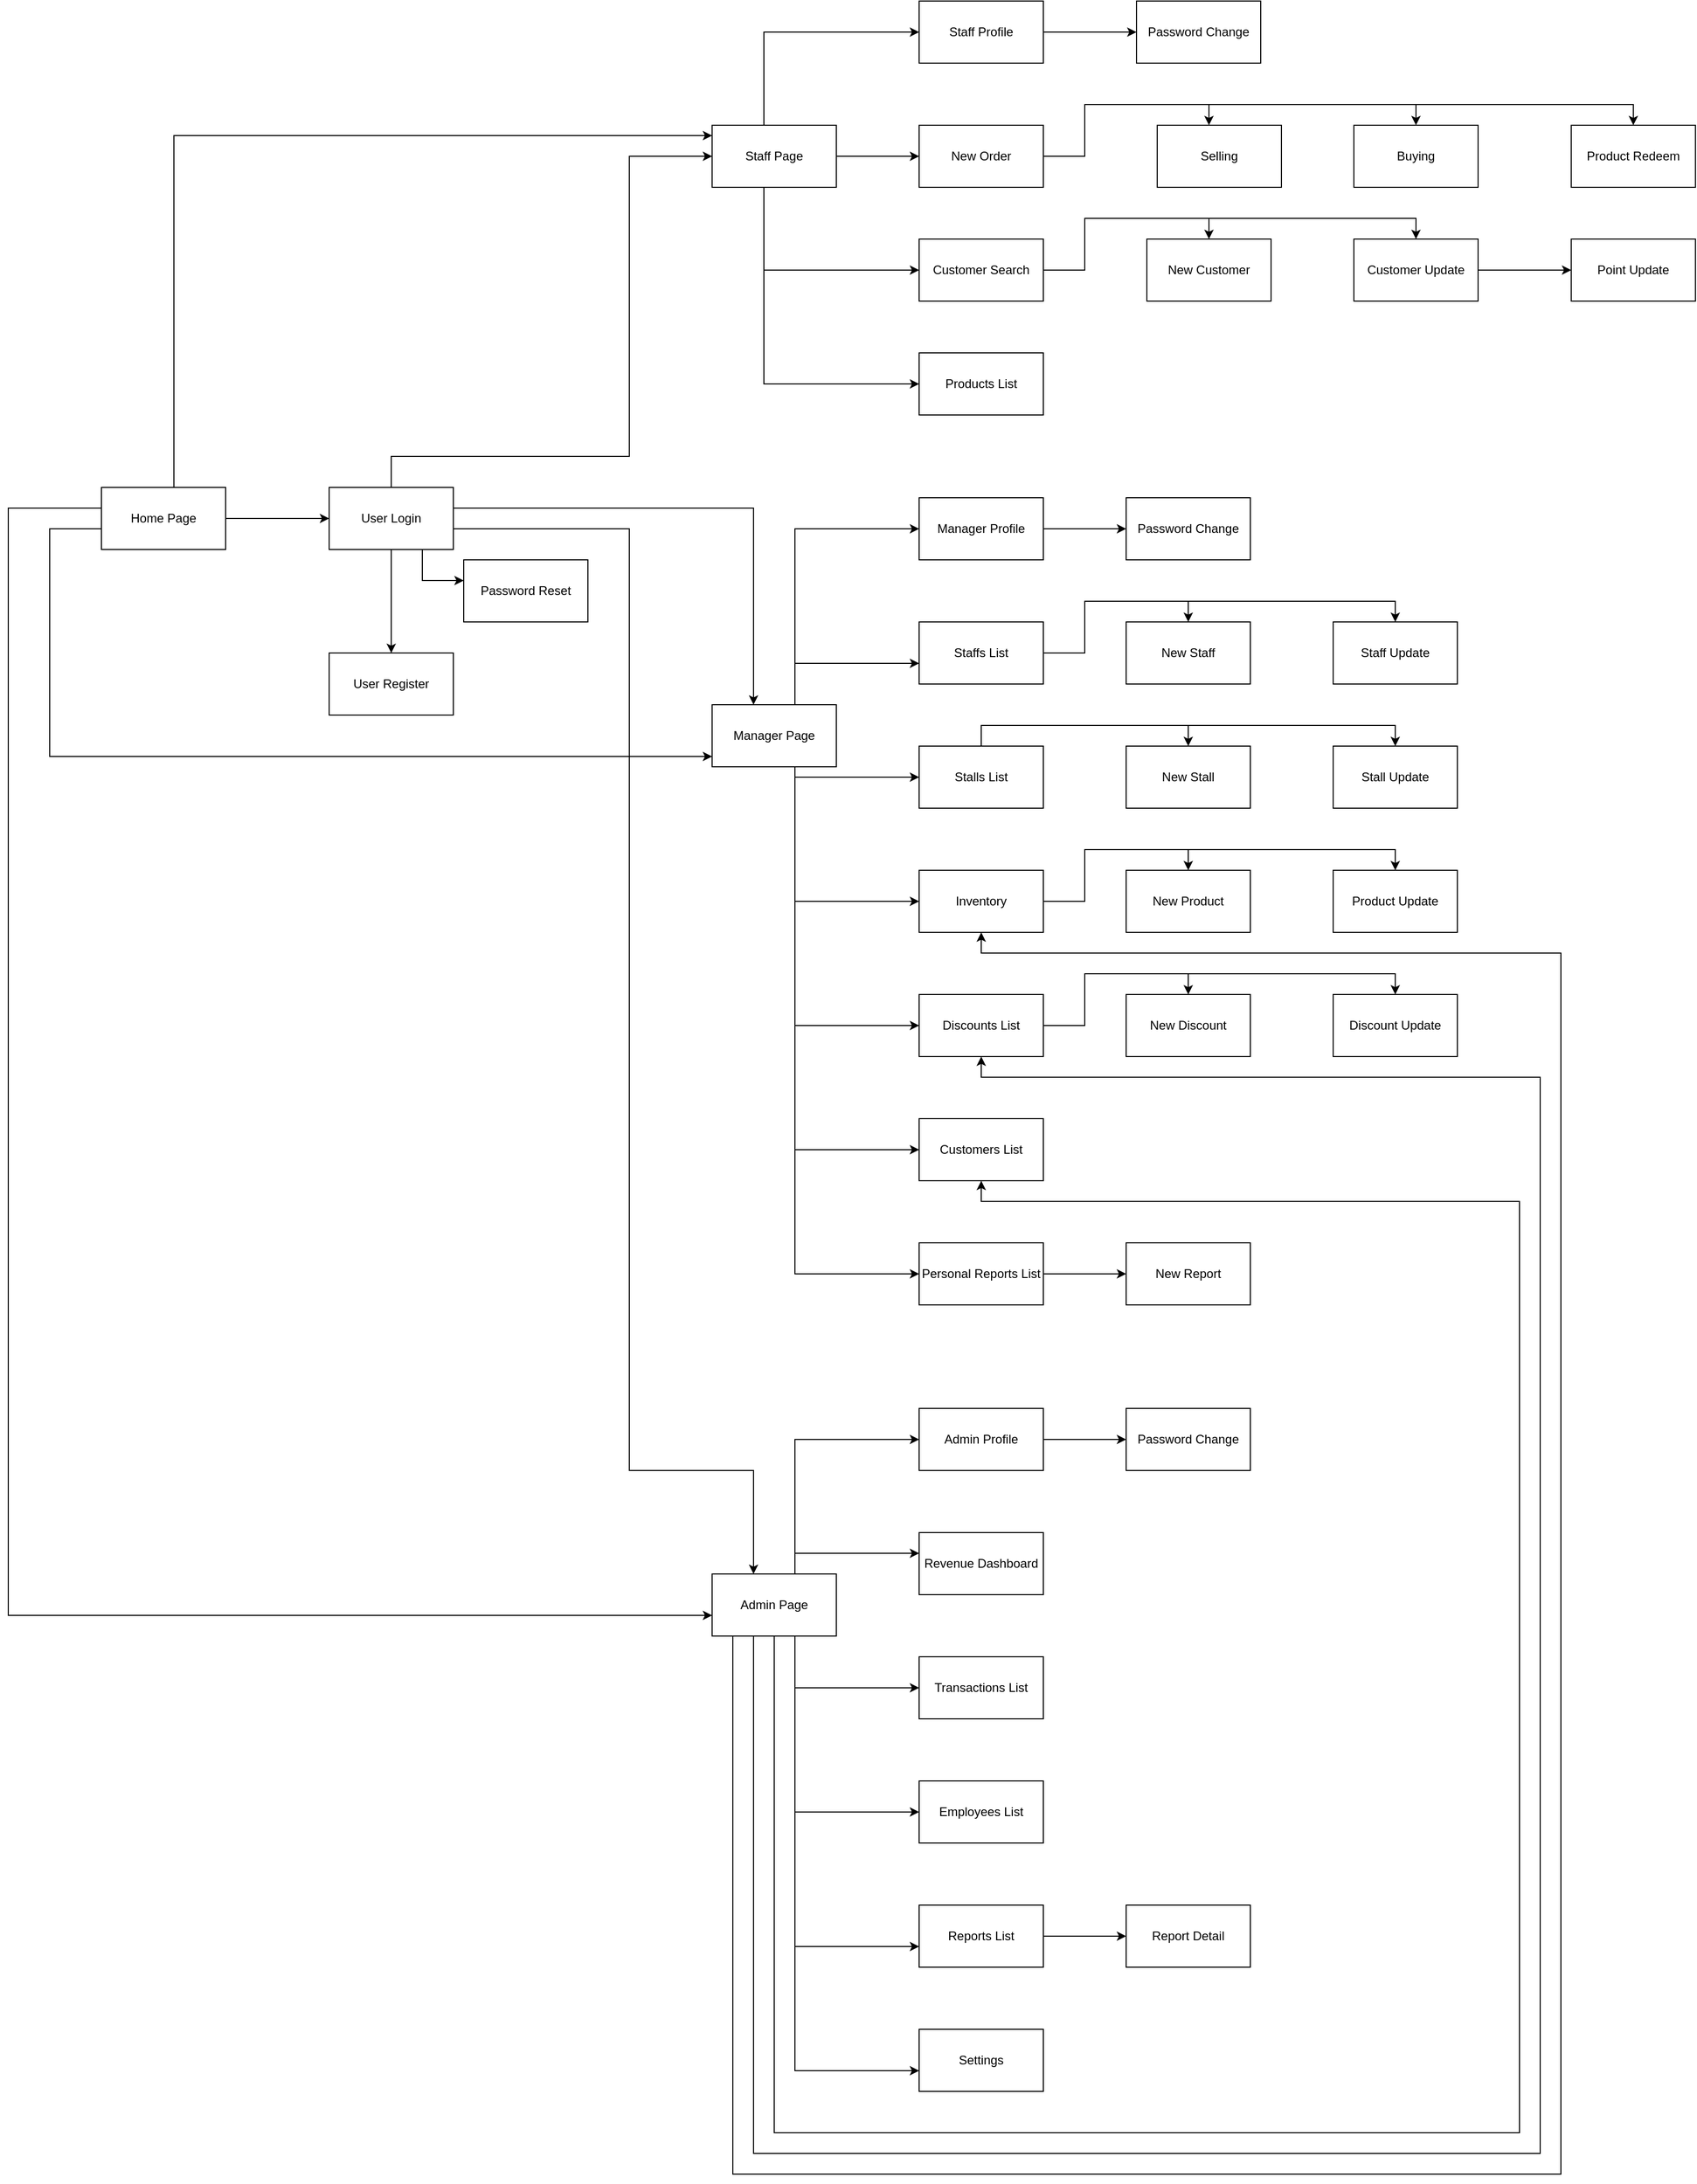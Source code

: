<mxfile version="24.2.5" type="device">
  <diagram name="Page-1" id="G4qR_mqT6b8QaifLNwS9">
    <mxGraphModel dx="2250" dy="1928" grid="1" gridSize="10" guides="1" tooltips="1" connect="1" arrows="1" fold="1" page="1" pageScale="1" pageWidth="850" pageHeight="1100" math="0" shadow="0">
      <root>
        <mxCell id="0" />
        <mxCell id="1" parent="0" />
        <mxCell id="bk8aG3Un-luhPLsTORoK-37" style="edgeStyle=orthogonalEdgeStyle;rounded=0;orthogonalLoop=1;jettySize=auto;html=1;" parent="1" source="bk8aG3Un-luhPLsTORoK-1" target="bk8aG3Un-luhPLsTORoK-2" edge="1">
          <mxGeometry relative="1" as="geometry" />
        </mxCell>
        <mxCell id="bk8aG3Un-luhPLsTORoK-42" style="edgeStyle=orthogonalEdgeStyle;rounded=0;orthogonalLoop=1;jettySize=auto;html=1;" parent="1" source="bk8aG3Un-luhPLsTORoK-1" target="bk8aG3Un-luhPLsTORoK-3" edge="1">
          <mxGeometry relative="1" as="geometry">
            <Array as="points">
              <mxPoint x="-40" y="-70" />
            </Array>
          </mxGeometry>
        </mxCell>
        <mxCell id="vOmblOENLNB5pr9VNzMz-20" style="edgeStyle=orthogonalEdgeStyle;rounded=0;orthogonalLoop=1;jettySize=auto;html=1;" parent="1" source="bk8aG3Un-luhPLsTORoK-1" target="vOmblOENLNB5pr9VNzMz-1" edge="1">
          <mxGeometry relative="1" as="geometry">
            <Array as="points">
              <mxPoint x="-160" y="310" />
              <mxPoint x="-160" y="530" />
            </Array>
          </mxGeometry>
        </mxCell>
        <mxCell id="vOmblOENLNB5pr9VNzMz-67" style="edgeStyle=orthogonalEdgeStyle;rounded=0;orthogonalLoop=1;jettySize=auto;html=1;" parent="1" edge="1" target="vOmblOENLNB5pr9VNzMz-39">
          <mxGeometry relative="1" as="geometry">
            <mxPoint x="-110" y="310.0" as="sourcePoint" />
            <mxPoint x="480" y="1240.0" as="targetPoint" />
            <Array as="points">
              <mxPoint x="-110" y="290" />
              <mxPoint x="-200" y="290" />
              <mxPoint x="-200" y="1360" />
            </Array>
          </mxGeometry>
        </mxCell>
        <mxCell id="bk8aG3Un-luhPLsTORoK-1" value="Home Page" style="rounded=0;whiteSpace=wrap;html=1;" parent="1" vertex="1">
          <mxGeometry x="-110" y="270" width="120" height="60" as="geometry" />
        </mxCell>
        <mxCell id="bk8aG3Un-luhPLsTORoK-36" style="edgeStyle=orthogonalEdgeStyle;rounded=0;orthogonalLoop=1;jettySize=auto;html=1;" parent="1" source="bk8aG3Un-luhPLsTORoK-2" target="bk8aG3Un-luhPLsTORoK-3" edge="1">
          <mxGeometry relative="1" as="geometry">
            <Array as="points">
              <mxPoint x="170" y="240" />
              <mxPoint x="400" y="240" />
              <mxPoint x="400" y="-50" />
            </Array>
          </mxGeometry>
        </mxCell>
        <mxCell id="bk8aG3Un-luhPLsTORoK-38" style="edgeStyle=orthogonalEdgeStyle;rounded=0;orthogonalLoop=1;jettySize=auto;html=1;" parent="1" source="bk8aG3Un-luhPLsTORoK-2" target="bk8aG3Un-luhPLsTORoK-6" edge="1">
          <mxGeometry relative="1" as="geometry" />
        </mxCell>
        <mxCell id="bk8aG3Un-luhPLsTORoK-40" style="edgeStyle=orthogonalEdgeStyle;rounded=0;orthogonalLoop=1;jettySize=auto;html=1;" parent="1" source="bk8aG3Un-luhPLsTORoK-2" target="bk8aG3Un-luhPLsTORoK-7" edge="1">
          <mxGeometry relative="1" as="geometry">
            <Array as="points">
              <mxPoint x="200" y="360" />
              <mxPoint x="330" y="360" />
            </Array>
          </mxGeometry>
        </mxCell>
        <mxCell id="vOmblOENLNB5pr9VNzMz-19" style="edgeStyle=orthogonalEdgeStyle;rounded=0;orthogonalLoop=1;jettySize=auto;html=1;" parent="1" source="bk8aG3Un-luhPLsTORoK-2" target="vOmblOENLNB5pr9VNzMz-1" edge="1">
          <mxGeometry relative="1" as="geometry">
            <Array as="points">
              <mxPoint x="520" y="290" />
            </Array>
          </mxGeometry>
        </mxCell>
        <mxCell id="vOmblOENLNB5pr9VNzMz-66" style="edgeStyle=orthogonalEdgeStyle;rounded=0;orthogonalLoop=1;jettySize=auto;html=1;" parent="1" source="bk8aG3Un-luhPLsTORoK-2" target="vOmblOENLNB5pr9VNzMz-39" edge="1">
          <mxGeometry relative="1" as="geometry">
            <Array as="points">
              <mxPoint x="400" y="310" />
              <mxPoint x="400" y="1220" />
              <mxPoint x="520" y="1220" />
            </Array>
          </mxGeometry>
        </mxCell>
        <mxCell id="bk8aG3Un-luhPLsTORoK-2" value="User Login" style="rounded=0;whiteSpace=wrap;html=1;" parent="1" vertex="1">
          <mxGeometry x="110" y="270" width="120" height="60" as="geometry" />
        </mxCell>
        <mxCell id="bk8aG3Un-luhPLsTORoK-28" style="edgeStyle=orthogonalEdgeStyle;rounded=0;orthogonalLoop=1;jettySize=auto;html=1;" parent="1" source="bk8aG3Un-luhPLsTORoK-3" target="bk8aG3Un-luhPLsTORoK-10" edge="1">
          <mxGeometry relative="1" as="geometry" />
        </mxCell>
        <mxCell id="bk8aG3Un-luhPLsTORoK-29" style="edgeStyle=orthogonalEdgeStyle;rounded=0;orthogonalLoop=1;jettySize=auto;html=1;" parent="1" source="bk8aG3Un-luhPLsTORoK-3" target="bk8aG3Un-luhPLsTORoK-11" edge="1">
          <mxGeometry relative="1" as="geometry">
            <Array as="points">
              <mxPoint x="530" y="60" />
            </Array>
          </mxGeometry>
        </mxCell>
        <mxCell id="bk8aG3Un-luhPLsTORoK-30" style="edgeStyle=orthogonalEdgeStyle;rounded=0;orthogonalLoop=1;jettySize=auto;html=1;" parent="1" source="bk8aG3Un-luhPLsTORoK-3" target="bk8aG3Un-luhPLsTORoK-19" edge="1">
          <mxGeometry relative="1" as="geometry">
            <Array as="points">
              <mxPoint x="530" y="170" />
            </Array>
          </mxGeometry>
        </mxCell>
        <mxCell id="bk8aG3Un-luhPLsTORoK-31" style="edgeStyle=orthogonalEdgeStyle;rounded=0;orthogonalLoop=1;jettySize=auto;html=1;" parent="1" source="bk8aG3Un-luhPLsTORoK-3" target="bk8aG3Un-luhPLsTORoK-9" edge="1">
          <mxGeometry relative="1" as="geometry">
            <Array as="points">
              <mxPoint x="530" y="-170" />
            </Array>
          </mxGeometry>
        </mxCell>
        <mxCell id="bk8aG3Un-luhPLsTORoK-3" value="Staff Page" style="rounded=0;whiteSpace=wrap;html=1;" parent="1" vertex="1">
          <mxGeometry x="480" y="-80" width="120" height="60" as="geometry" />
        </mxCell>
        <mxCell id="bk8aG3Un-luhPLsTORoK-6" value="User Register" style="rounded=0;whiteSpace=wrap;html=1;" parent="1" vertex="1">
          <mxGeometry x="110" y="430" width="120" height="60" as="geometry" />
        </mxCell>
        <mxCell id="bk8aG3Un-luhPLsTORoK-7" value="Password Reset" style="rounded=0;whiteSpace=wrap;html=1;" parent="1" vertex="1">
          <mxGeometry x="240" y="340" width="120" height="60" as="geometry" />
        </mxCell>
        <mxCell id="bk8aG3Un-luhPLsTORoK-44" style="edgeStyle=orthogonalEdgeStyle;rounded=0;orthogonalLoop=1;jettySize=auto;html=1;" parent="1" source="bk8aG3Un-luhPLsTORoK-9" target="bk8aG3Un-luhPLsTORoK-43" edge="1">
          <mxGeometry relative="1" as="geometry" />
        </mxCell>
        <mxCell id="bk8aG3Un-luhPLsTORoK-9" value="Staff Profile" style="rounded=0;whiteSpace=wrap;html=1;" parent="1" vertex="1">
          <mxGeometry x="680" y="-200" width="120" height="60" as="geometry" />
        </mxCell>
        <mxCell id="bk8aG3Un-luhPLsTORoK-33" style="edgeStyle=orthogonalEdgeStyle;rounded=0;orthogonalLoop=1;jettySize=auto;html=1;" parent="1" source="bk8aG3Un-luhPLsTORoK-10" target="bk8aG3Un-luhPLsTORoK-12" edge="1">
          <mxGeometry relative="1" as="geometry">
            <Array as="points">
              <mxPoint x="840" y="-50" />
              <mxPoint x="840" y="-100" />
              <mxPoint x="960" y="-100" />
            </Array>
          </mxGeometry>
        </mxCell>
        <mxCell id="bk8aG3Un-luhPLsTORoK-34" style="edgeStyle=orthogonalEdgeStyle;rounded=0;orthogonalLoop=1;jettySize=auto;html=1;" parent="1" source="bk8aG3Un-luhPLsTORoK-10" target="bk8aG3Un-luhPLsTORoK-13" edge="1">
          <mxGeometry relative="1" as="geometry">
            <Array as="points">
              <mxPoint x="840" y="-50" />
              <mxPoint x="840" y="-100" />
              <mxPoint x="1160" y="-100" />
            </Array>
          </mxGeometry>
        </mxCell>
        <mxCell id="bk8aG3Un-luhPLsTORoK-35" style="edgeStyle=orthogonalEdgeStyle;rounded=0;orthogonalLoop=1;jettySize=auto;html=1;" parent="1" source="bk8aG3Un-luhPLsTORoK-10" target="bk8aG3Un-luhPLsTORoK-14" edge="1">
          <mxGeometry relative="1" as="geometry">
            <Array as="points">
              <mxPoint x="840" y="-50" />
              <mxPoint x="840" y="-100" />
              <mxPoint x="1370" y="-100" />
            </Array>
          </mxGeometry>
        </mxCell>
        <mxCell id="bk8aG3Un-luhPLsTORoK-10" value="New Order" style="rounded=0;whiteSpace=wrap;html=1;" parent="1" vertex="1">
          <mxGeometry x="680" y="-80" width="120" height="60" as="geometry" />
        </mxCell>
        <mxCell id="bk8aG3Un-luhPLsTORoK-26" style="edgeStyle=orthogonalEdgeStyle;rounded=0;orthogonalLoop=1;jettySize=auto;html=1;" parent="1" source="bk8aG3Un-luhPLsTORoK-11" target="bk8aG3Un-luhPLsTORoK-15" edge="1">
          <mxGeometry relative="1" as="geometry">
            <Array as="points">
              <mxPoint x="840" y="60" />
              <mxPoint x="840" y="10" />
              <mxPoint x="960" y="10" />
            </Array>
          </mxGeometry>
        </mxCell>
        <mxCell id="bk8aG3Un-luhPLsTORoK-27" style="edgeStyle=orthogonalEdgeStyle;rounded=0;orthogonalLoop=1;jettySize=auto;html=1;" parent="1" source="bk8aG3Un-luhPLsTORoK-11" target="bk8aG3Un-luhPLsTORoK-23" edge="1">
          <mxGeometry relative="1" as="geometry">
            <Array as="points">
              <mxPoint x="840" y="60" />
              <mxPoint x="840" y="10" />
              <mxPoint x="1160" y="10" />
            </Array>
          </mxGeometry>
        </mxCell>
        <mxCell id="bk8aG3Un-luhPLsTORoK-11" value="Customer Search" style="rounded=0;whiteSpace=wrap;html=1;" parent="1" vertex="1">
          <mxGeometry x="680" y="30" width="120" height="60" as="geometry" />
        </mxCell>
        <mxCell id="bk8aG3Un-luhPLsTORoK-12" value="Selling" style="rounded=0;whiteSpace=wrap;html=1;" parent="1" vertex="1">
          <mxGeometry x="910" y="-80" width="120" height="60" as="geometry" />
        </mxCell>
        <mxCell id="bk8aG3Un-luhPLsTORoK-13" value="Buying" style="rounded=0;whiteSpace=wrap;html=1;" parent="1" vertex="1">
          <mxGeometry x="1100" y="-80" width="120" height="60" as="geometry" />
        </mxCell>
        <mxCell id="bk8aG3Un-luhPLsTORoK-14" value="Product Redeem" style="rounded=0;whiteSpace=wrap;html=1;" parent="1" vertex="1">
          <mxGeometry x="1310" y="-80" width="120" height="60" as="geometry" />
        </mxCell>
        <mxCell id="bk8aG3Un-luhPLsTORoK-15" value="New Customer" style="rounded=0;whiteSpace=wrap;html=1;" parent="1" vertex="1">
          <mxGeometry x="900" y="30" width="120" height="60" as="geometry" />
        </mxCell>
        <mxCell id="bk8aG3Un-luhPLsTORoK-16" value="Point Update" style="rounded=0;whiteSpace=wrap;html=1;" parent="1" vertex="1">
          <mxGeometry x="1310" y="30" width="120" height="60" as="geometry" />
        </mxCell>
        <mxCell id="bk8aG3Un-luhPLsTORoK-19" value="Products List" style="rounded=0;whiteSpace=wrap;html=1;" parent="1" vertex="1">
          <mxGeometry x="680" y="140" width="120" height="60" as="geometry" />
        </mxCell>
        <mxCell id="bk8aG3Un-luhPLsTORoK-24" style="edgeStyle=orthogonalEdgeStyle;rounded=0;orthogonalLoop=1;jettySize=auto;html=1;" parent="1" source="bk8aG3Un-luhPLsTORoK-23" target="bk8aG3Un-luhPLsTORoK-16" edge="1">
          <mxGeometry relative="1" as="geometry" />
        </mxCell>
        <mxCell id="bk8aG3Un-luhPLsTORoK-23" value="Customer Update" style="rounded=0;whiteSpace=wrap;html=1;" parent="1" vertex="1">
          <mxGeometry x="1100" y="30" width="120" height="60" as="geometry" />
        </mxCell>
        <mxCell id="bk8aG3Un-luhPLsTORoK-43" value="Password Change" style="rounded=0;whiteSpace=wrap;html=1;" parent="1" vertex="1">
          <mxGeometry x="890" y="-200" width="120" height="60" as="geometry" />
        </mxCell>
        <mxCell id="vOmblOENLNB5pr9VNzMz-21" style="edgeStyle=orthogonalEdgeStyle;rounded=0;orthogonalLoop=1;jettySize=auto;html=1;" parent="1" source="vOmblOENLNB5pr9VNzMz-1" target="vOmblOENLNB5pr9VNzMz-2" edge="1">
          <mxGeometry relative="1" as="geometry">
            <Array as="points">
              <mxPoint x="560" y="310" />
            </Array>
          </mxGeometry>
        </mxCell>
        <mxCell id="vOmblOENLNB5pr9VNzMz-22" style="edgeStyle=orthogonalEdgeStyle;rounded=0;orthogonalLoop=1;jettySize=auto;html=1;" parent="1" source="vOmblOENLNB5pr9VNzMz-1" target="vOmblOENLNB5pr9VNzMz-4" edge="1">
          <mxGeometry relative="1" as="geometry">
            <Array as="points">
              <mxPoint x="560" y="440" />
            </Array>
          </mxGeometry>
        </mxCell>
        <mxCell id="vOmblOENLNB5pr9VNzMz-23" style="edgeStyle=orthogonalEdgeStyle;rounded=0;orthogonalLoop=1;jettySize=auto;html=1;" parent="1" source="vOmblOENLNB5pr9VNzMz-1" target="vOmblOENLNB5pr9VNzMz-8" edge="1">
          <mxGeometry relative="1" as="geometry">
            <Array as="points">
              <mxPoint x="560" y="550" />
            </Array>
          </mxGeometry>
        </mxCell>
        <mxCell id="vOmblOENLNB5pr9VNzMz-24" style="edgeStyle=orthogonalEdgeStyle;rounded=0;orthogonalLoop=1;jettySize=auto;html=1;" parent="1" source="vOmblOENLNB5pr9VNzMz-1" target="vOmblOENLNB5pr9VNzMz-11" edge="1">
          <mxGeometry relative="1" as="geometry">
            <Array as="points">
              <mxPoint x="560" y="670" />
            </Array>
          </mxGeometry>
        </mxCell>
        <mxCell id="vOmblOENLNB5pr9VNzMz-32" style="edgeStyle=orthogonalEdgeStyle;rounded=0;orthogonalLoop=1;jettySize=auto;html=1;" parent="1" source="vOmblOENLNB5pr9VNzMz-1" target="vOmblOENLNB5pr9VNzMz-14" edge="1">
          <mxGeometry relative="1" as="geometry">
            <Array as="points">
              <mxPoint x="560" y="790" />
            </Array>
          </mxGeometry>
        </mxCell>
        <mxCell id="vOmblOENLNB5pr9VNzMz-33" style="edgeStyle=orthogonalEdgeStyle;rounded=0;orthogonalLoop=1;jettySize=auto;html=1;" parent="1" source="vOmblOENLNB5pr9VNzMz-1" target="vOmblOENLNB5pr9VNzMz-17" edge="1">
          <mxGeometry relative="1" as="geometry">
            <Array as="points">
              <mxPoint x="560" y="1030" />
            </Array>
          </mxGeometry>
        </mxCell>
        <mxCell id="14rR4xqxl96XIe6IViy_-3" style="edgeStyle=orthogonalEdgeStyle;rounded=0;orthogonalLoop=1;jettySize=auto;html=1;" edge="1" parent="1" source="vOmblOENLNB5pr9VNzMz-1" target="14rR4xqxl96XIe6IViy_-2">
          <mxGeometry relative="1" as="geometry">
            <Array as="points">
              <mxPoint x="560" y="910" />
            </Array>
          </mxGeometry>
        </mxCell>
        <mxCell id="vOmblOENLNB5pr9VNzMz-1" value="Manager Page" style="rounded=0;whiteSpace=wrap;html=1;" parent="1" vertex="1">
          <mxGeometry x="480" y="480" width="120" height="60" as="geometry" />
        </mxCell>
        <mxCell id="vOmblOENLNB5pr9VNzMz-25" value="" style="edgeStyle=orthogonalEdgeStyle;rounded=0;orthogonalLoop=1;jettySize=auto;html=1;" parent="1" source="vOmblOENLNB5pr9VNzMz-2" target="vOmblOENLNB5pr9VNzMz-3" edge="1">
          <mxGeometry relative="1" as="geometry" />
        </mxCell>
        <mxCell id="vOmblOENLNB5pr9VNzMz-2" value="Manager Profile" style="rounded=0;whiteSpace=wrap;html=1;" parent="1" vertex="1">
          <mxGeometry x="680" y="280" width="120" height="60" as="geometry" />
        </mxCell>
        <mxCell id="vOmblOENLNB5pr9VNzMz-3" value="Password Change" style="rounded=0;whiteSpace=wrap;html=1;" parent="1" vertex="1">
          <mxGeometry x="880" y="280" width="120" height="60" as="geometry" />
        </mxCell>
        <mxCell id="vOmblOENLNB5pr9VNzMz-26" value="" style="edgeStyle=orthogonalEdgeStyle;rounded=0;orthogonalLoop=1;jettySize=auto;html=1;" parent="1" source="vOmblOENLNB5pr9VNzMz-4" target="vOmblOENLNB5pr9VNzMz-5" edge="1">
          <mxGeometry relative="1" as="geometry">
            <Array as="points">
              <mxPoint x="840" y="430" />
              <mxPoint x="840" y="380" />
              <mxPoint x="940" y="380" />
            </Array>
          </mxGeometry>
        </mxCell>
        <mxCell id="vOmblOENLNB5pr9VNzMz-27" style="edgeStyle=orthogonalEdgeStyle;rounded=0;orthogonalLoop=1;jettySize=auto;html=1;" parent="1" source="vOmblOENLNB5pr9VNzMz-4" target="vOmblOENLNB5pr9VNzMz-6" edge="1">
          <mxGeometry relative="1" as="geometry">
            <Array as="points">
              <mxPoint x="840" y="430" />
              <mxPoint x="840" y="380" />
              <mxPoint x="1140" y="380" />
            </Array>
          </mxGeometry>
        </mxCell>
        <mxCell id="vOmblOENLNB5pr9VNzMz-4" value="Staffs List" style="rounded=0;whiteSpace=wrap;html=1;" parent="1" vertex="1">
          <mxGeometry x="680" y="400" width="120" height="60" as="geometry" />
        </mxCell>
        <mxCell id="vOmblOENLNB5pr9VNzMz-5" value="New Staff" style="rounded=0;whiteSpace=wrap;html=1;" parent="1" vertex="1">
          <mxGeometry x="880" y="400" width="120" height="60" as="geometry" />
        </mxCell>
        <mxCell id="vOmblOENLNB5pr9VNzMz-6" value="Staff Update" style="rounded=0;whiteSpace=wrap;html=1;" parent="1" vertex="1">
          <mxGeometry x="1080" y="400" width="120" height="60" as="geometry" />
        </mxCell>
        <mxCell id="vOmblOENLNB5pr9VNzMz-28" value="" style="edgeStyle=orthogonalEdgeStyle;rounded=0;orthogonalLoop=1;jettySize=auto;html=1;" parent="1" source="vOmblOENLNB5pr9VNzMz-8" target="vOmblOENLNB5pr9VNzMz-9" edge="1">
          <mxGeometry relative="1" as="geometry">
            <Array as="points">
              <mxPoint x="740" y="500" />
              <mxPoint x="940" y="500" />
            </Array>
          </mxGeometry>
        </mxCell>
        <mxCell id="vOmblOENLNB5pr9VNzMz-29" style="edgeStyle=orthogonalEdgeStyle;rounded=0;orthogonalLoop=1;jettySize=auto;html=1;" parent="1" source="vOmblOENLNB5pr9VNzMz-8" target="vOmblOENLNB5pr9VNzMz-10" edge="1">
          <mxGeometry relative="1" as="geometry">
            <Array as="points">
              <mxPoint x="740" y="500" />
              <mxPoint x="1140" y="500" />
            </Array>
          </mxGeometry>
        </mxCell>
        <mxCell id="vOmblOENLNB5pr9VNzMz-8" value="Stalls List" style="rounded=0;whiteSpace=wrap;html=1;" parent="1" vertex="1">
          <mxGeometry x="680" y="520" width="120" height="60" as="geometry" />
        </mxCell>
        <mxCell id="vOmblOENLNB5pr9VNzMz-9" value="New Stall" style="rounded=0;whiteSpace=wrap;html=1;" parent="1" vertex="1">
          <mxGeometry x="880" y="520" width="120" height="60" as="geometry" />
        </mxCell>
        <mxCell id="vOmblOENLNB5pr9VNzMz-10" value="Stall Update" style="rounded=0;whiteSpace=wrap;html=1;" parent="1" vertex="1">
          <mxGeometry x="1080" y="520" width="120" height="60" as="geometry" />
        </mxCell>
        <mxCell id="vOmblOENLNB5pr9VNzMz-30" value="" style="edgeStyle=orthogonalEdgeStyle;rounded=0;orthogonalLoop=1;jettySize=auto;html=1;" parent="1" source="vOmblOENLNB5pr9VNzMz-11" target="vOmblOENLNB5pr9VNzMz-12" edge="1">
          <mxGeometry relative="1" as="geometry">
            <Array as="points">
              <mxPoint x="840" y="670" />
              <mxPoint x="840" y="620" />
              <mxPoint x="940" y="620" />
            </Array>
          </mxGeometry>
        </mxCell>
        <mxCell id="vOmblOENLNB5pr9VNzMz-31" style="edgeStyle=orthogonalEdgeStyle;rounded=0;orthogonalLoop=1;jettySize=auto;html=1;" parent="1" source="vOmblOENLNB5pr9VNzMz-11" target="vOmblOENLNB5pr9VNzMz-13" edge="1">
          <mxGeometry relative="1" as="geometry">
            <Array as="points">
              <mxPoint x="840" y="670" />
              <mxPoint x="840" y="620" />
              <mxPoint x="1140" y="620" />
            </Array>
          </mxGeometry>
        </mxCell>
        <mxCell id="vOmblOENLNB5pr9VNzMz-11" value="Inventory" style="rounded=0;whiteSpace=wrap;html=1;" parent="1" vertex="1">
          <mxGeometry x="680" y="640" width="120" height="60" as="geometry" />
        </mxCell>
        <mxCell id="vOmblOENLNB5pr9VNzMz-12" value="New Product" style="rounded=0;whiteSpace=wrap;html=1;" parent="1" vertex="1">
          <mxGeometry x="880" y="640" width="120" height="60" as="geometry" />
        </mxCell>
        <mxCell id="vOmblOENLNB5pr9VNzMz-13" value="Product Update" style="rounded=0;whiteSpace=wrap;html=1;" parent="1" vertex="1">
          <mxGeometry x="1080" y="640" width="120" height="60" as="geometry" />
        </mxCell>
        <mxCell id="vOmblOENLNB5pr9VNzMz-34" value="" style="edgeStyle=orthogonalEdgeStyle;rounded=0;orthogonalLoop=1;jettySize=auto;html=1;" parent="1" source="vOmblOENLNB5pr9VNzMz-14" target="vOmblOENLNB5pr9VNzMz-15" edge="1">
          <mxGeometry relative="1" as="geometry">
            <Array as="points">
              <mxPoint x="840" y="790" />
              <mxPoint x="840" y="740" />
              <mxPoint x="940" y="740" />
            </Array>
          </mxGeometry>
        </mxCell>
        <mxCell id="vOmblOENLNB5pr9VNzMz-35" style="edgeStyle=orthogonalEdgeStyle;rounded=0;orthogonalLoop=1;jettySize=auto;html=1;" parent="1" source="vOmblOENLNB5pr9VNzMz-14" target="vOmblOENLNB5pr9VNzMz-16" edge="1">
          <mxGeometry relative="1" as="geometry">
            <Array as="points">
              <mxPoint x="840" y="790" />
              <mxPoint x="840" y="740" />
              <mxPoint x="1140" y="740" />
            </Array>
          </mxGeometry>
        </mxCell>
        <mxCell id="vOmblOENLNB5pr9VNzMz-14" value="Discounts List" style="rounded=0;whiteSpace=wrap;html=1;" parent="1" vertex="1">
          <mxGeometry x="680" y="760" width="120" height="60" as="geometry" />
        </mxCell>
        <mxCell id="vOmblOENLNB5pr9VNzMz-15" value="New Discount" style="rounded=0;whiteSpace=wrap;html=1;" parent="1" vertex="1">
          <mxGeometry x="880" y="760" width="120" height="60" as="geometry" />
        </mxCell>
        <mxCell id="vOmblOENLNB5pr9VNzMz-16" value="Discount Update" style="rounded=0;whiteSpace=wrap;html=1;" parent="1" vertex="1">
          <mxGeometry x="1080" y="760" width="120" height="60" as="geometry" />
        </mxCell>
        <mxCell id="vOmblOENLNB5pr9VNzMz-36" value="" style="edgeStyle=orthogonalEdgeStyle;rounded=0;orthogonalLoop=1;jettySize=auto;html=1;" parent="1" source="vOmblOENLNB5pr9VNzMz-17" target="vOmblOENLNB5pr9VNzMz-18" edge="1">
          <mxGeometry relative="1" as="geometry" />
        </mxCell>
        <mxCell id="vOmblOENLNB5pr9VNzMz-17" value="Personal Reports List" style="rounded=0;whiteSpace=wrap;html=1;" parent="1" vertex="1">
          <mxGeometry x="680" y="1000" width="120" height="60" as="geometry" />
        </mxCell>
        <mxCell id="vOmblOENLNB5pr9VNzMz-18" value="New Report" style="rounded=0;whiteSpace=wrap;html=1;" parent="1" vertex="1">
          <mxGeometry x="880" y="1000" width="120" height="60" as="geometry" />
        </mxCell>
        <mxCell id="vOmblOENLNB5pr9VNzMz-56" style="edgeStyle=orthogonalEdgeStyle;rounded=0;orthogonalLoop=1;jettySize=auto;html=1;" parent="1" source="vOmblOENLNB5pr9VNzMz-39" target="vOmblOENLNB5pr9VNzMz-40" edge="1">
          <mxGeometry relative="1" as="geometry">
            <Array as="points">
              <mxPoint x="560" y="1190" />
            </Array>
          </mxGeometry>
        </mxCell>
        <mxCell id="vOmblOENLNB5pr9VNzMz-57" style="edgeStyle=orthogonalEdgeStyle;rounded=0;orthogonalLoop=1;jettySize=auto;html=1;" parent="1" source="vOmblOENLNB5pr9VNzMz-39" target="vOmblOENLNB5pr9VNzMz-43" edge="1">
          <mxGeometry relative="1" as="geometry">
            <Array as="points">
              <mxPoint x="560" y="1300" />
            </Array>
          </mxGeometry>
        </mxCell>
        <mxCell id="vOmblOENLNB5pr9VNzMz-58" style="edgeStyle=orthogonalEdgeStyle;rounded=0;orthogonalLoop=1;jettySize=auto;html=1;" parent="1" source="vOmblOENLNB5pr9VNzMz-39" target="vOmblOENLNB5pr9VNzMz-44" edge="1">
          <mxGeometry relative="1" as="geometry">
            <Array as="points">
              <mxPoint x="560" y="1430" />
            </Array>
          </mxGeometry>
        </mxCell>
        <mxCell id="vOmblOENLNB5pr9VNzMz-59" style="edgeStyle=orthogonalEdgeStyle;rounded=0;orthogonalLoop=1;jettySize=auto;html=1;" parent="1" source="vOmblOENLNB5pr9VNzMz-39" target="vOmblOENLNB5pr9VNzMz-48" edge="1">
          <mxGeometry relative="1" as="geometry">
            <Array as="points">
              <mxPoint x="560" y="1550" />
            </Array>
          </mxGeometry>
        </mxCell>
        <mxCell id="vOmblOENLNB5pr9VNzMz-63" style="edgeStyle=orthogonalEdgeStyle;rounded=0;orthogonalLoop=1;jettySize=auto;html=1;" parent="1" source="vOmblOENLNB5pr9VNzMz-39" target="vOmblOENLNB5pr9VNzMz-47" edge="1">
          <mxGeometry relative="1" as="geometry">
            <Array as="points">
              <mxPoint x="560" y="1680" />
            </Array>
          </mxGeometry>
        </mxCell>
        <mxCell id="vOmblOENLNB5pr9VNzMz-71" style="edgeStyle=orthogonalEdgeStyle;rounded=0;orthogonalLoop=1;jettySize=auto;html=1;" parent="1" source="vOmblOENLNB5pr9VNzMz-39" target="vOmblOENLNB5pr9VNzMz-70" edge="1">
          <mxGeometry relative="1" as="geometry">
            <Array as="points">
              <mxPoint x="560" y="1800" />
            </Array>
          </mxGeometry>
        </mxCell>
        <mxCell id="14rR4xqxl96XIe6IViy_-1" style="edgeStyle=orthogonalEdgeStyle;rounded=0;orthogonalLoop=1;jettySize=auto;html=1;" edge="1" parent="1" source="vOmblOENLNB5pr9VNzMz-39" target="vOmblOENLNB5pr9VNzMz-11">
          <mxGeometry relative="1" as="geometry">
            <Array as="points">
              <mxPoint x="500" y="1900" />
              <mxPoint x="1300" y="1900" />
              <mxPoint x="1300" y="720" />
              <mxPoint x="740" y="720" />
            </Array>
          </mxGeometry>
        </mxCell>
        <mxCell id="14rR4xqxl96XIe6IViy_-4" style="edgeStyle=orthogonalEdgeStyle;rounded=0;orthogonalLoop=1;jettySize=auto;html=1;" edge="1" parent="1" source="vOmblOENLNB5pr9VNzMz-39" target="vOmblOENLNB5pr9VNzMz-14">
          <mxGeometry relative="1" as="geometry">
            <Array as="points">
              <mxPoint x="520" y="1880" />
              <mxPoint x="1280" y="1880" />
              <mxPoint x="1280" y="840" />
              <mxPoint x="740" y="840" />
            </Array>
          </mxGeometry>
        </mxCell>
        <mxCell id="14rR4xqxl96XIe6IViy_-5" style="edgeStyle=orthogonalEdgeStyle;rounded=0;orthogonalLoop=1;jettySize=auto;html=1;" edge="1" parent="1" source="vOmblOENLNB5pr9VNzMz-39" target="14rR4xqxl96XIe6IViy_-2">
          <mxGeometry relative="1" as="geometry">
            <Array as="points">
              <mxPoint x="540" y="1860" />
              <mxPoint x="1260" y="1860" />
              <mxPoint x="1260" y="960" />
              <mxPoint x="740" y="960" />
            </Array>
          </mxGeometry>
        </mxCell>
        <mxCell id="vOmblOENLNB5pr9VNzMz-39" value="Admin Page" style="rounded=0;whiteSpace=wrap;html=1;" parent="1" vertex="1">
          <mxGeometry x="480" y="1320" width="120" height="60" as="geometry" />
        </mxCell>
        <mxCell id="vOmblOENLNB5pr9VNzMz-65" value="" style="edgeStyle=orthogonalEdgeStyle;rounded=0;orthogonalLoop=1;jettySize=auto;html=1;" parent="1" source="vOmblOENLNB5pr9VNzMz-40" target="vOmblOENLNB5pr9VNzMz-41" edge="1">
          <mxGeometry relative="1" as="geometry" />
        </mxCell>
        <mxCell id="vOmblOENLNB5pr9VNzMz-40" value="Admin Profile" style="rounded=0;whiteSpace=wrap;html=1;" parent="1" vertex="1">
          <mxGeometry x="680" y="1160" width="120" height="60" as="geometry" />
        </mxCell>
        <mxCell id="vOmblOENLNB5pr9VNzMz-41" value="Password Change" style="rounded=0;whiteSpace=wrap;html=1;" parent="1" vertex="1">
          <mxGeometry x="880" y="1160" width="120" height="60" as="geometry" />
        </mxCell>
        <mxCell id="vOmblOENLNB5pr9VNzMz-43" value="Revenue Dashboard" style="rounded=0;whiteSpace=wrap;html=1;" parent="1" vertex="1">
          <mxGeometry x="680" y="1280" width="120" height="60" as="geometry" />
        </mxCell>
        <mxCell id="vOmblOENLNB5pr9VNzMz-44" value="Transactions List" style="rounded=0;whiteSpace=wrap;html=1;" parent="1" vertex="1">
          <mxGeometry x="680" y="1400" width="120" height="60" as="geometry" />
        </mxCell>
        <mxCell id="vOmblOENLNB5pr9VNzMz-72" value="" style="edgeStyle=orthogonalEdgeStyle;rounded=0;orthogonalLoop=1;jettySize=auto;html=1;" parent="1" source="vOmblOENLNB5pr9VNzMz-47" target="vOmblOENLNB5pr9VNzMz-69" edge="1">
          <mxGeometry relative="1" as="geometry" />
        </mxCell>
        <mxCell id="vOmblOENLNB5pr9VNzMz-47" value="Reports List" style="rounded=0;whiteSpace=wrap;html=1;" parent="1" vertex="1">
          <mxGeometry x="680" y="1640" width="120" height="60" as="geometry" />
        </mxCell>
        <mxCell id="vOmblOENLNB5pr9VNzMz-48" value="Employees List" style="rounded=0;whiteSpace=wrap;html=1;" parent="1" vertex="1">
          <mxGeometry x="680" y="1520" width="120" height="60" as="geometry" />
        </mxCell>
        <mxCell id="vOmblOENLNB5pr9VNzMz-69" value="Report Detail" style="rounded=0;whiteSpace=wrap;html=1;" parent="1" vertex="1">
          <mxGeometry x="880" y="1640" width="120" height="60" as="geometry" />
        </mxCell>
        <mxCell id="vOmblOENLNB5pr9VNzMz-70" value="Settings" style="rounded=0;whiteSpace=wrap;html=1;" parent="1" vertex="1">
          <mxGeometry x="680" y="1760" width="120" height="60" as="geometry" />
        </mxCell>
        <mxCell id="14rR4xqxl96XIe6IViy_-2" value="Customers List" style="rounded=0;whiteSpace=wrap;html=1;" vertex="1" parent="1">
          <mxGeometry x="680" y="880" width="120" height="60" as="geometry" />
        </mxCell>
      </root>
    </mxGraphModel>
  </diagram>
</mxfile>
